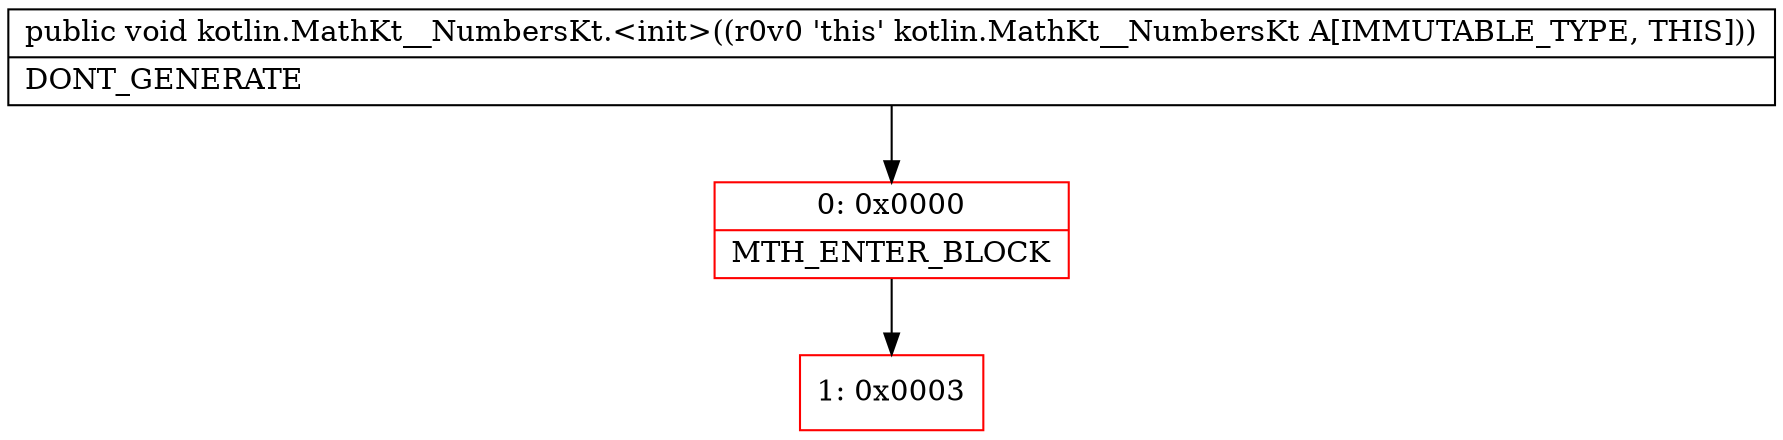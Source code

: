 digraph "CFG forkotlin.MathKt__NumbersKt.\<init\>()V" {
subgraph cluster_Region_726921088 {
label = "R(0)";
node [shape=record,color=blue];
}
Node_0 [shape=record,color=red,label="{0\:\ 0x0000|MTH_ENTER_BLOCK\l}"];
Node_1 [shape=record,color=red,label="{1\:\ 0x0003}"];
MethodNode[shape=record,label="{public void kotlin.MathKt__NumbersKt.\<init\>((r0v0 'this' kotlin.MathKt__NumbersKt A[IMMUTABLE_TYPE, THIS]))  | DONT_GENERATE\l}"];
MethodNode -> Node_0;
Node_0 -> Node_1;
}

